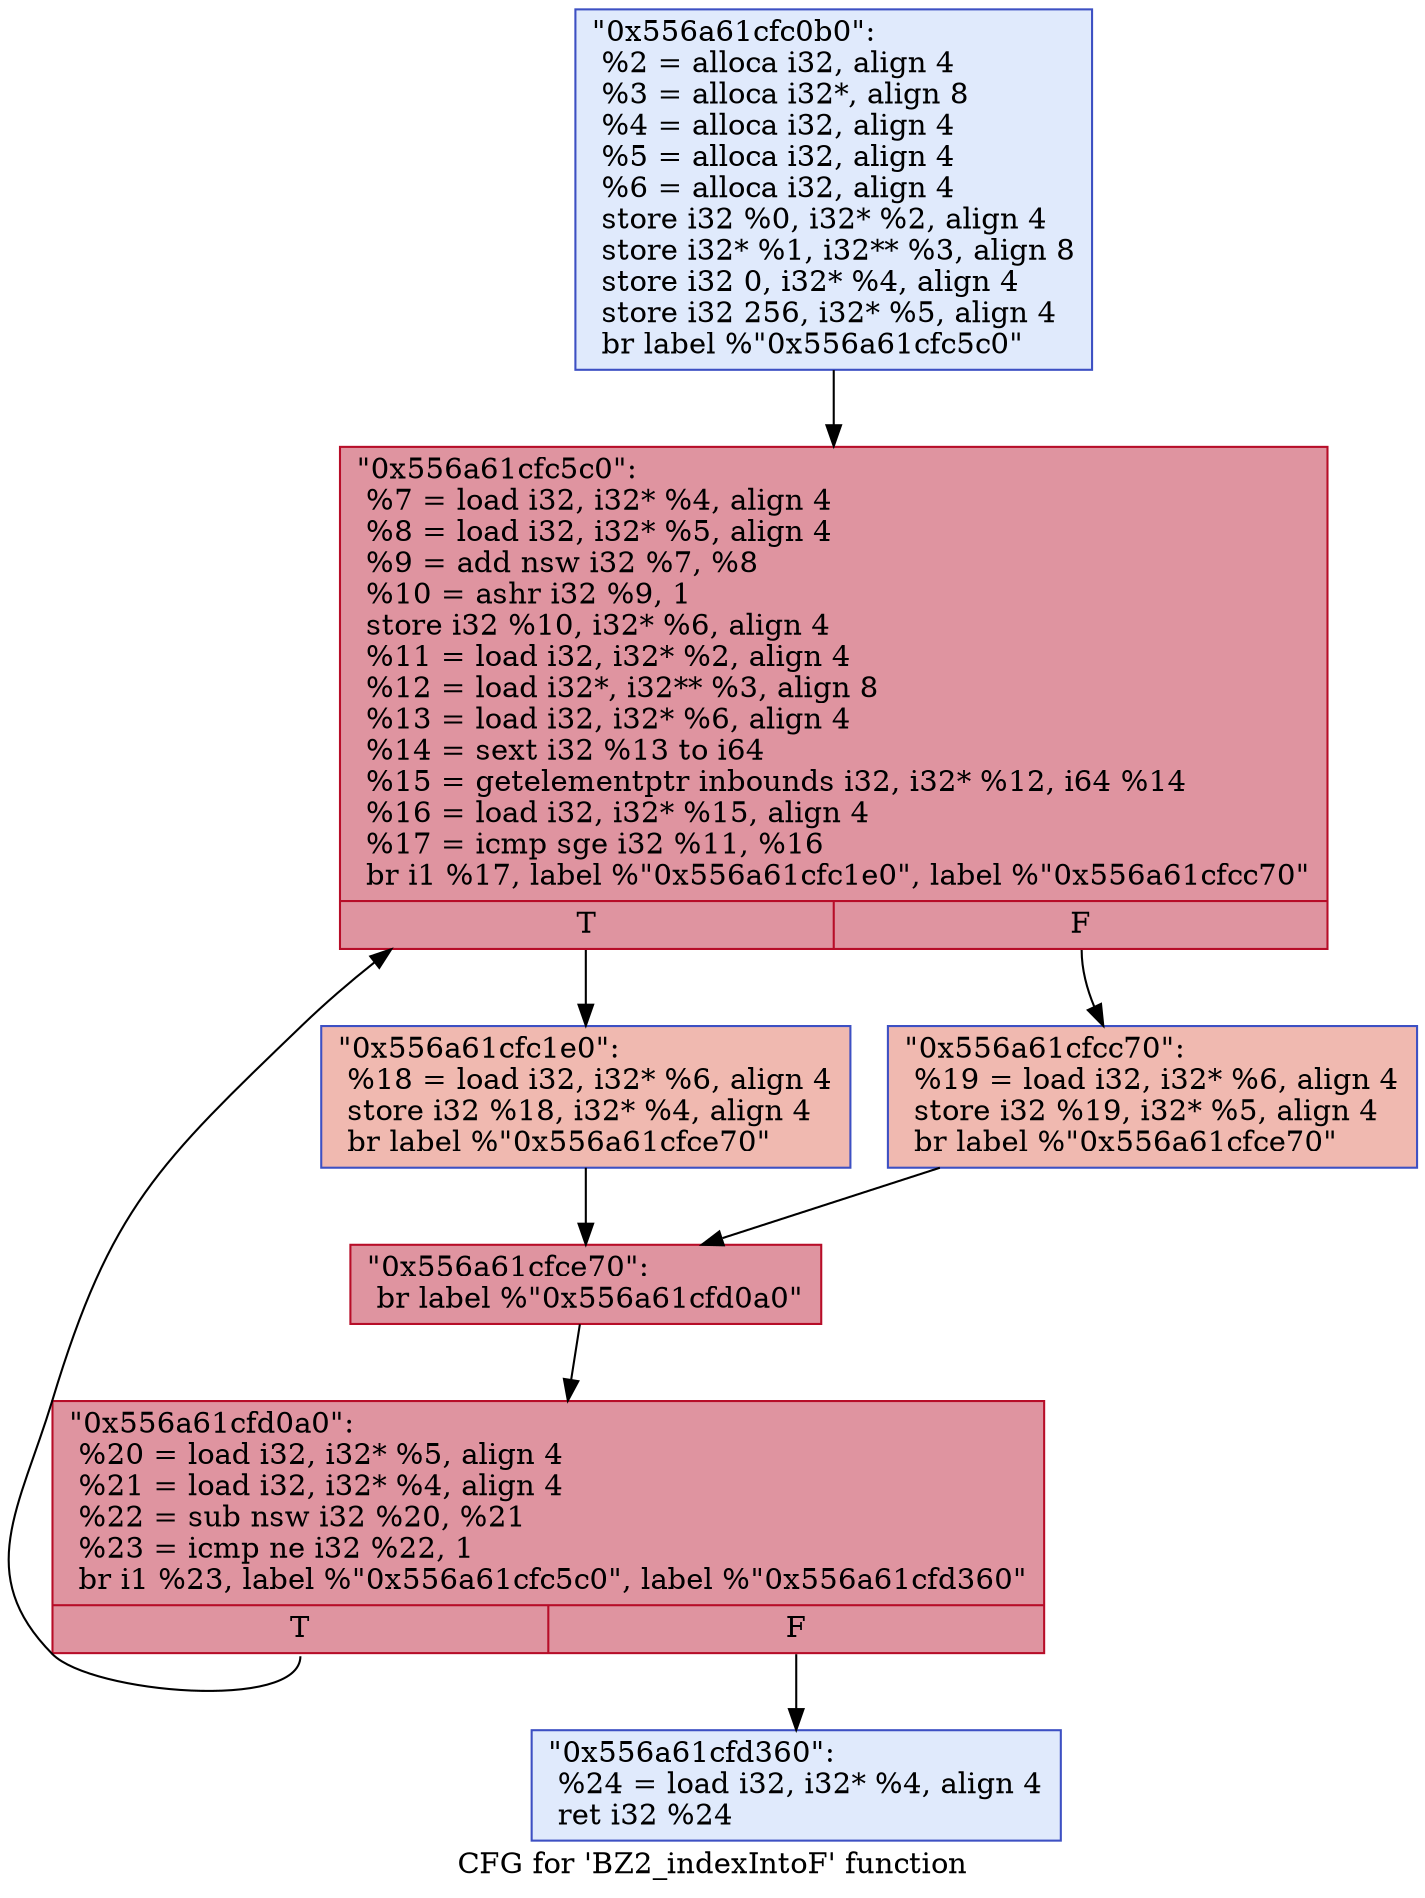 digraph "CFG for 'BZ2_indexIntoF' function" {
	label="CFG for 'BZ2_indexIntoF' function";

	Node0x556a61cfc0b0 [shape=record,color="#3d50c3ff", style=filled, fillcolor="#b9d0f970",label="{\"0x556a61cfc0b0\":\l  %2 = alloca i32, align 4\l  %3 = alloca i32*, align 8\l  %4 = alloca i32, align 4\l  %5 = alloca i32, align 4\l  %6 = alloca i32, align 4\l  store i32 %0, i32* %2, align 4\l  store i32* %1, i32** %3, align 8\l  store i32 0, i32* %4, align 4\l  store i32 256, i32* %5, align 4\l  br label %\"0x556a61cfc5c0\"\l}"];
	Node0x556a61cfc0b0 -> Node0x556a61cfc5c0;
	Node0x556a61cfc5c0 [shape=record,color="#b70d28ff", style=filled, fillcolor="#b70d2870",label="{\"0x556a61cfc5c0\":                                 \l  %7 = load i32, i32* %4, align 4\l  %8 = load i32, i32* %5, align 4\l  %9 = add nsw i32 %7, %8\l  %10 = ashr i32 %9, 1\l  store i32 %10, i32* %6, align 4\l  %11 = load i32, i32* %2, align 4\l  %12 = load i32*, i32** %3, align 8\l  %13 = load i32, i32* %6, align 4\l  %14 = sext i32 %13 to i64\l  %15 = getelementptr inbounds i32, i32* %12, i64 %14\l  %16 = load i32, i32* %15, align 4\l  %17 = icmp sge i32 %11, %16\l  br i1 %17, label %\"0x556a61cfc1e0\", label %\"0x556a61cfcc70\"\l|{<s0>T|<s1>F}}"];
	Node0x556a61cfc5c0:s0 -> Node0x556a61cfc1e0;
	Node0x556a61cfc5c0:s1 -> Node0x556a61cfcc70;
	Node0x556a61cfc1e0 [shape=record,color="#3d50c3ff", style=filled, fillcolor="#de614d70",label="{\"0x556a61cfc1e0\":                                 \l  %18 = load i32, i32* %6, align 4\l  store i32 %18, i32* %4, align 4\l  br label %\"0x556a61cfce70\"\l}"];
	Node0x556a61cfc1e0 -> Node0x556a61cfce70;
	Node0x556a61cfcc70 [shape=record,color="#3d50c3ff", style=filled, fillcolor="#de614d70",label="{\"0x556a61cfcc70\":                                 \l  %19 = load i32, i32* %6, align 4\l  store i32 %19, i32* %5, align 4\l  br label %\"0x556a61cfce70\"\l}"];
	Node0x556a61cfcc70 -> Node0x556a61cfce70;
	Node0x556a61cfce70 [shape=record,color="#b70d28ff", style=filled, fillcolor="#b70d2870",label="{\"0x556a61cfce70\":                                 \l  br label %\"0x556a61cfd0a0\"\l}"];
	Node0x556a61cfce70 -> Node0x556a61cfd0a0;
	Node0x556a61cfd0a0 [shape=record,color="#b70d28ff", style=filled, fillcolor="#b70d2870",label="{\"0x556a61cfd0a0\":                                 \l  %20 = load i32, i32* %5, align 4\l  %21 = load i32, i32* %4, align 4\l  %22 = sub nsw i32 %20, %21\l  %23 = icmp ne i32 %22, 1\l  br i1 %23, label %\"0x556a61cfc5c0\", label %\"0x556a61cfd360\"\l|{<s0>T|<s1>F}}"];
	Node0x556a61cfd0a0:s0 -> Node0x556a61cfc5c0;
	Node0x556a61cfd0a0:s1 -> Node0x556a61cfd360;
	Node0x556a61cfd360 [shape=record,color="#3d50c3ff", style=filled, fillcolor="#b9d0f970",label="{\"0x556a61cfd360\":                                 \l  %24 = load i32, i32* %4, align 4\l  ret i32 %24\l}"];
}
